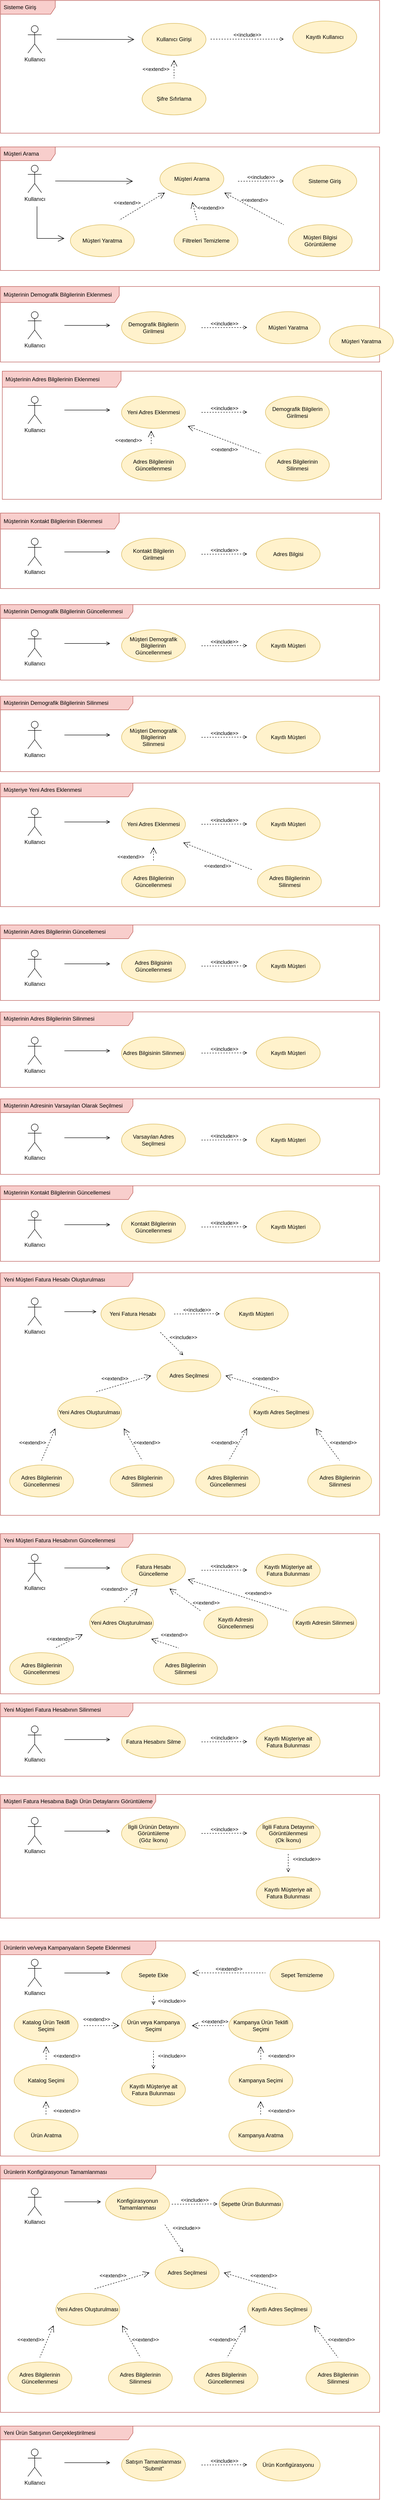 <mxfile version="20.7.4" type="github">
  <diagram id="ET5Hn8V05vsVDeW5QQIa" name="Page-1">
    <mxGraphModel dx="1912" dy="3143" grid="1" gridSize="10" guides="1" tooltips="1" connect="1" arrows="1" fold="1" page="1" pageScale="1" pageWidth="850" pageHeight="1100" math="0" shadow="0">
      <root>
        <mxCell id="0" />
        <mxCell id="1" parent="0" />
        <mxCell id="hVDXQ7sKf-R2nnat_nsk-1" value="Yeni Müşteri Fatura Hesabı Oluşturulması" style="shape=umlFrame;whiteSpace=wrap;html=1;width=290;height=30;boundedLbl=1;verticalAlign=middle;align=left;spacingLeft=5;fillColor=#f8cecc;strokeColor=#b85450;" vertex="1" parent="1">
          <mxGeometry x="10" y="610" width="830" height="530" as="geometry" />
        </mxCell>
        <mxCell id="hVDXQ7sKf-R2nnat_nsk-2" value="Yeni Müşteri Fatura Hesabının Silinmesi" style="shape=umlFrame;whiteSpace=wrap;html=1;width=290;height=30;boundedLbl=1;verticalAlign=middle;align=left;spacingLeft=5;fillColor=#f8cecc;strokeColor=#b85450;" vertex="1" parent="1">
          <mxGeometry x="10" y="1550" width="830" height="160" as="geometry" />
        </mxCell>
        <mxCell id="hVDXQ7sKf-R2nnat_nsk-3" value="Yeni Ürün Satışının Gerçekleştirilmesi" style="shape=umlFrame;whiteSpace=wrap;html=1;width=290;height=30;boundedLbl=1;verticalAlign=middle;align=left;spacingLeft=5;fillColor=#f8cecc;strokeColor=#b85450;" vertex="1" parent="1">
          <mxGeometry x="10" y="3130" width="830" height="160" as="geometry" />
        </mxCell>
        <mxCell id="hVDXQ7sKf-R2nnat_nsk-4" value="Müşteri Fatura Hesabına Bağlı Ürün Detaylarını Görüntüleme" style="shape=umlFrame;whiteSpace=wrap;html=1;width=340;height=30;boundedLbl=1;verticalAlign=middle;align=left;spacingLeft=5;fillColor=#f8cecc;strokeColor=#b85450;" vertex="1" parent="1">
          <mxGeometry x="10" y="1750" width="830" height="270" as="geometry" />
        </mxCell>
        <mxCell id="hVDXQ7sKf-R2nnat_nsk-5" value="Müşterinin Demografik Bilgilerinin Eklenmesi" style="shape=umlFrame;whiteSpace=wrap;html=1;width=260;height=35;boundedLbl=1;verticalAlign=middle;align=left;spacingLeft=5;fillColor=#f8cecc;strokeColor=#b85450;" vertex="1" parent="1">
          <mxGeometry x="10" y="-1545" width="830" height="165" as="geometry" />
        </mxCell>
        <mxCell id="hVDXQ7sKf-R2nnat_nsk-6" value="Müşterinin Adres Bilgilerinin Eklenmesi" style="shape=umlFrame;whiteSpace=wrap;html=1;width=260;height=35;boundedLbl=1;verticalAlign=middle;align=left;spacingLeft=5;fillColor=#f8cecc;strokeColor=#b85450;" vertex="1" parent="1">
          <mxGeometry x="14" y="-1360" width="830" height="280" as="geometry" />
        </mxCell>
        <mxCell id="hVDXQ7sKf-R2nnat_nsk-7" value="Sisteme Giriş" style="shape=umlFrame;whiteSpace=wrap;html=1;width=120;height=30;boundedLbl=1;verticalAlign=middle;align=left;spacingLeft=5;fillColor=#f8cecc;strokeColor=#b85450;" vertex="1" parent="1">
          <mxGeometry x="10" y="-2170" width="830" height="290" as="geometry" />
        </mxCell>
        <mxCell id="hVDXQ7sKf-R2nnat_nsk-8" value="Kullanıcı" style="shape=umlActor;verticalLabelPosition=bottom;verticalAlign=top;html=1;" vertex="1" parent="1">
          <mxGeometry x="70" y="-2115" width="30" height="60" as="geometry" />
        </mxCell>
        <mxCell id="hVDXQ7sKf-R2nnat_nsk-9" value="&amp;lt;&amp;lt;extend&amp;gt;&amp;gt;" style="edgeStyle=none;html=1;startArrow=open;endArrow=none;startSize=12;verticalAlign=bottom;dashed=1;labelBackgroundColor=none;rounded=0;" edge="1" parent="1">
          <mxGeometry x="0.5" y="-40" width="160" relative="1" as="geometry">
            <mxPoint x="390" y="-2040" as="sourcePoint" />
            <mxPoint x="390" y="-2000" as="targetPoint" />
            <mxPoint y="-1" as="offset" />
          </mxGeometry>
        </mxCell>
        <mxCell id="hVDXQ7sKf-R2nnat_nsk-10" value="Müşteri Arama" style="shape=umlFrame;whiteSpace=wrap;html=1;width=120;height=30;boundedLbl=1;verticalAlign=middle;align=left;spacingLeft=5;fillColor=#f8cecc;strokeColor=#b85450;" vertex="1" parent="1">
          <mxGeometry x="10" y="-1850" width="830" height="270" as="geometry" />
        </mxCell>
        <mxCell id="hVDXQ7sKf-R2nnat_nsk-11" value="Kullanıcı" style="shape=umlActor;verticalLabelPosition=bottom;verticalAlign=top;html=1;" vertex="1" parent="1">
          <mxGeometry x="70" y="-1810" width="30" height="60" as="geometry" />
        </mxCell>
        <mxCell id="hVDXQ7sKf-R2nnat_nsk-12" value="Müşteri Arama" style="ellipse;whiteSpace=wrap;html=1;fillColor=#fff2cc;strokeColor=#d6b656;" vertex="1" parent="1">
          <mxGeometry x="359" y="-1815" width="140" height="70" as="geometry" />
        </mxCell>
        <mxCell id="hVDXQ7sKf-R2nnat_nsk-13" value="Müşteri Yaratma" style="ellipse;whiteSpace=wrap;html=1;fillColor=#fff2cc;strokeColor=#d6b656;" vertex="1" parent="1">
          <mxGeometry x="163" y="-1680" width="140" height="70" as="geometry" />
        </mxCell>
        <mxCell id="hVDXQ7sKf-R2nnat_nsk-14" value="" style="endArrow=open;endFill=1;endSize=12;html=1;rounded=0;" edge="1" parent="1">
          <mxGeometry width="160" relative="1" as="geometry">
            <mxPoint x="130" y="-1775.5" as="sourcePoint" />
            <mxPoint x="300" y="-1775" as="targetPoint" />
          </mxGeometry>
        </mxCell>
        <mxCell id="hVDXQ7sKf-R2nnat_nsk-15" value="&amp;lt;&amp;lt;extend&amp;gt;&amp;gt;" style="edgeStyle=none;html=1;startArrow=open;endArrow=none;startSize=12;verticalAlign=bottom;dashed=1;labelBackgroundColor=none;rounded=0;" edge="1" parent="1">
          <mxGeometry x="0.489" y="-16" width="160" relative="1" as="geometry">
            <mxPoint x="370" y="-1750" as="sourcePoint" />
            <mxPoint x="270" y="-1690" as="targetPoint" />
            <mxPoint as="offset" />
          </mxGeometry>
        </mxCell>
        <mxCell id="hVDXQ7sKf-R2nnat_nsk-16" value="Sisteme Giriş" style="ellipse;whiteSpace=wrap;html=1;fillColor=#fff2cc;strokeColor=#d6b656;" vertex="1" parent="1">
          <mxGeometry x="650" y="-1810" width="140" height="70" as="geometry" />
        </mxCell>
        <mxCell id="hVDXQ7sKf-R2nnat_nsk-17" value="&amp;lt;&amp;lt;include&amp;gt;&amp;gt;" style="html=1;verticalAlign=bottom;labelBackgroundColor=none;endArrow=open;endFill=0;dashed=1;rounded=0;" edge="1" parent="1">
          <mxGeometry width="160" relative="1" as="geometry">
            <mxPoint x="530" y="-1775" as="sourcePoint" />
            <mxPoint x="630" y="-1775.5" as="targetPoint" />
          </mxGeometry>
        </mxCell>
        <mxCell id="hVDXQ7sKf-R2nnat_nsk-18" value="Müşteri Bilgisi Görüntüleme" style="ellipse;whiteSpace=wrap;html=1;fillColor=#fff2cc;strokeColor=#d6b656;" vertex="1" parent="1">
          <mxGeometry x="640" y="-1680" width="140" height="70" as="geometry" />
        </mxCell>
        <mxCell id="hVDXQ7sKf-R2nnat_nsk-19" value="&amp;lt;&amp;lt;extend&amp;gt;&amp;gt;" style="edgeStyle=none;html=1;startArrow=open;endArrow=none;startSize=12;verticalAlign=bottom;dashed=1;labelBackgroundColor=none;rounded=0;" edge="1" parent="1">
          <mxGeometry x="-0.053" y="9" width="160" relative="1" as="geometry">
            <mxPoint x="500" y="-1750" as="sourcePoint" />
            <mxPoint x="630" y="-1680" as="targetPoint" />
            <mxPoint as="offset" />
          </mxGeometry>
        </mxCell>
        <mxCell id="hVDXQ7sKf-R2nnat_nsk-20" value="Filtreleri Temizleme" style="ellipse;whiteSpace=wrap;html=1;fillColor=#fff2cc;strokeColor=#d6b656;" vertex="1" parent="1">
          <mxGeometry x="390" y="-1680" width="140" height="70" as="geometry" />
        </mxCell>
        <mxCell id="hVDXQ7sKf-R2nnat_nsk-21" value="&amp;lt;&amp;lt;extend&amp;gt;&amp;gt;" style="edgeStyle=none;html=1;startArrow=open;endArrow=none;startSize=12;verticalAlign=bottom;dashed=1;labelBackgroundColor=none;rounded=0;" edge="1" parent="1">
          <mxGeometry x="0.51" y="33" width="160" relative="1" as="geometry">
            <mxPoint x="430" y="-1730" as="sourcePoint" />
            <mxPoint x="440" y="-1690" as="targetPoint" />
            <mxPoint as="offset" />
          </mxGeometry>
        </mxCell>
        <mxCell id="hVDXQ7sKf-R2nnat_nsk-22" value="" style="endArrow=open;endFill=1;endSize=12;html=1;rounded=0;" edge="1" parent="1">
          <mxGeometry width="160" relative="1" as="geometry">
            <mxPoint x="90" y="-1720" as="sourcePoint" />
            <mxPoint x="150" y="-1650" as="targetPoint" />
            <Array as="points">
              <mxPoint x="90" y="-1650" />
            </Array>
          </mxGeometry>
        </mxCell>
        <mxCell id="hVDXQ7sKf-R2nnat_nsk-23" value="Kullanıcı" style="shape=umlActor;verticalLabelPosition=bottom;verticalAlign=top;html=1;" vertex="1" parent="1">
          <mxGeometry x="70" y="-1490" width="30" height="60" as="geometry" />
        </mxCell>
        <mxCell id="hVDXQ7sKf-R2nnat_nsk-24" value="Demografik Bilgilerin Girilmesi" style="ellipse;whiteSpace=wrap;html=1;fillColor=#fff2cc;strokeColor=#d6b656;" vertex="1" parent="1">
          <mxGeometry x="275" y="-1490" width="140" height="70" as="geometry" />
        </mxCell>
        <mxCell id="hVDXQ7sKf-R2nnat_nsk-25" value="Müşteri Yaratma" style="ellipse;whiteSpace=wrap;html=1;fillColor=#fff2cc;strokeColor=#d6b656;" vertex="1" parent="1">
          <mxGeometry x="570" y="-1490" width="140" height="70" as="geometry" />
        </mxCell>
        <mxCell id="hVDXQ7sKf-R2nnat_nsk-26" value="&amp;lt;&amp;lt;include&amp;gt;&amp;gt;" style="html=1;verticalAlign=bottom;labelBackgroundColor=none;endArrow=open;endFill=0;dashed=1;rounded=0;" edge="1" parent="1">
          <mxGeometry width="160" relative="1" as="geometry">
            <mxPoint x="450" y="-1455.0" as="sourcePoint" />
            <mxPoint x="550" y="-1455.5" as="targetPoint" />
          </mxGeometry>
        </mxCell>
        <mxCell id="hVDXQ7sKf-R2nnat_nsk-27" style="edgeStyle=orthogonalEdgeStyle;rounded=0;orthogonalLoop=1;jettySize=auto;html=1;endArrow=open;endFill=0;" edge="1" parent="1">
          <mxGeometry relative="1" as="geometry">
            <mxPoint x="150" y="-1460.0" as="sourcePoint" />
            <mxPoint x="250" y="-1460.0" as="targetPoint" />
            <Array as="points">
              <mxPoint x="190" y="-1460" />
              <mxPoint x="190" y="-1460" />
            </Array>
          </mxGeometry>
        </mxCell>
        <mxCell id="hVDXQ7sKf-R2nnat_nsk-28" value="Kullanıcı" style="shape=umlActor;verticalLabelPosition=bottom;verticalAlign=top;html=1;" vertex="1" parent="1">
          <mxGeometry x="70" y="-1305" width="30" height="60" as="geometry" />
        </mxCell>
        <mxCell id="hVDXQ7sKf-R2nnat_nsk-29" value="Yeni Adres Eklenmesi" style="ellipse;whiteSpace=wrap;html=1;fillColor=#fff2cc;strokeColor=#d6b656;" vertex="1" parent="1">
          <mxGeometry x="275" y="-1305" width="140" height="70" as="geometry" />
        </mxCell>
        <mxCell id="hVDXQ7sKf-R2nnat_nsk-30" value="&amp;lt;&amp;lt;include&amp;gt;&amp;gt;" style="html=1;verticalAlign=bottom;labelBackgroundColor=none;endArrow=open;endFill=0;dashed=1;rounded=0;" edge="1" parent="1">
          <mxGeometry width="160" relative="1" as="geometry">
            <mxPoint x="450" y="-1270" as="sourcePoint" />
            <mxPoint x="550" y="-1270.5" as="targetPoint" />
          </mxGeometry>
        </mxCell>
        <mxCell id="hVDXQ7sKf-R2nnat_nsk-31" style="edgeStyle=orthogonalEdgeStyle;rounded=0;orthogonalLoop=1;jettySize=auto;html=1;endArrow=open;endFill=0;" edge="1" parent="1">
          <mxGeometry relative="1" as="geometry">
            <mxPoint x="150" y="-1275" as="sourcePoint" />
            <mxPoint x="250" y="-1275" as="targetPoint" />
            <Array as="points">
              <mxPoint x="190" y="-1275" />
              <mxPoint x="190" y="-1275" />
            </Array>
          </mxGeometry>
        </mxCell>
        <mxCell id="hVDXQ7sKf-R2nnat_nsk-32" value="Demografik Bilgilerin Girilmesi" style="ellipse;whiteSpace=wrap;html=1;fillColor=#fff2cc;strokeColor=#d6b656;" vertex="1" parent="1">
          <mxGeometry x="590" y="-1305" width="140" height="70" as="geometry" />
        </mxCell>
        <mxCell id="hVDXQ7sKf-R2nnat_nsk-33" value="Adres Bilgilerinin Güncellenmesi" style="ellipse;whiteSpace=wrap;html=1;fillColor=#fff2cc;strokeColor=#d6b656;" vertex="1" parent="1">
          <mxGeometry x="275" y="-1190" width="140" height="70" as="geometry" />
        </mxCell>
        <mxCell id="hVDXQ7sKf-R2nnat_nsk-34" value="Adres Bilgilerinin Silinmesi" style="ellipse;whiteSpace=wrap;html=1;fillColor=#fff2cc;strokeColor=#d6b656;" vertex="1" parent="1">
          <mxGeometry x="590" y="-1190" width="140" height="70" as="geometry" />
        </mxCell>
        <mxCell id="hVDXQ7sKf-R2nnat_nsk-35" value="&amp;lt;&amp;lt;extend&amp;gt;&amp;gt;" style="edgeStyle=none;html=1;startArrow=open;endArrow=none;startSize=12;verticalAlign=bottom;dashed=1;labelBackgroundColor=none;rounded=0;" edge="1" parent="1">
          <mxGeometry x="1" y="-50" width="160" relative="1" as="geometry">
            <mxPoint x="340" y="-1230" as="sourcePoint" />
            <mxPoint x="340" y="-1200" as="targetPoint" />
            <mxPoint as="offset" />
          </mxGeometry>
        </mxCell>
        <mxCell id="hVDXQ7sKf-R2nnat_nsk-36" value="&amp;lt;&amp;lt;extend&amp;gt;&amp;gt;" style="edgeStyle=none;html=1;startArrow=open;endArrow=none;startSize=12;verticalAlign=bottom;dashed=1;labelBackgroundColor=none;rounded=0;" edge="1" parent="1">
          <mxGeometry x="0.123" y="-28" width="160" relative="1" as="geometry">
            <mxPoint x="420" y="-1240" as="sourcePoint" />
            <mxPoint x="580" y="-1180" as="targetPoint" />
            <mxPoint as="offset" />
          </mxGeometry>
        </mxCell>
        <mxCell id="hVDXQ7sKf-R2nnat_nsk-37" value="Müşterinin Kontakt Bilgilerinin Eklenmesi" style="shape=umlFrame;whiteSpace=wrap;html=1;width=260;height=35;boundedLbl=1;verticalAlign=middle;align=left;spacingLeft=5;fillColor=#f8cecc;strokeColor=#b85450;" vertex="1" parent="1">
          <mxGeometry x="10" y="-1050" width="830" height="165" as="geometry" />
        </mxCell>
        <mxCell id="hVDXQ7sKf-R2nnat_nsk-38" value="Kullanıcı" style="shape=umlActor;verticalLabelPosition=bottom;verticalAlign=top;html=1;" vertex="1" parent="1">
          <mxGeometry x="70" y="-995" width="30" height="60" as="geometry" />
        </mxCell>
        <mxCell id="hVDXQ7sKf-R2nnat_nsk-39" value="Kontakt Bilgilerin Girilmesi" style="ellipse;whiteSpace=wrap;html=1;fillColor=#fff2cc;strokeColor=#d6b656;" vertex="1" parent="1">
          <mxGeometry x="275" y="-995" width="140" height="70" as="geometry" />
        </mxCell>
        <mxCell id="hVDXQ7sKf-R2nnat_nsk-40" value="Adres Bilgisi" style="ellipse;whiteSpace=wrap;html=1;fillColor=#fff2cc;strokeColor=#d6b656;" vertex="1" parent="1">
          <mxGeometry x="570" y="-995" width="140" height="70" as="geometry" />
        </mxCell>
        <mxCell id="hVDXQ7sKf-R2nnat_nsk-41" value="&amp;lt;&amp;lt;include&amp;gt;&amp;gt;" style="html=1;verticalAlign=bottom;labelBackgroundColor=none;endArrow=open;endFill=0;dashed=1;rounded=0;" edge="1" parent="1">
          <mxGeometry width="160" relative="1" as="geometry">
            <mxPoint x="450" y="-960" as="sourcePoint" />
            <mxPoint x="550" y="-960.5" as="targetPoint" />
          </mxGeometry>
        </mxCell>
        <mxCell id="hVDXQ7sKf-R2nnat_nsk-42" style="edgeStyle=orthogonalEdgeStyle;rounded=0;orthogonalLoop=1;jettySize=auto;html=1;endArrow=open;endFill=0;" edge="1" parent="1">
          <mxGeometry relative="1" as="geometry">
            <mxPoint x="150" y="-965" as="sourcePoint" />
            <mxPoint x="250" y="-965" as="targetPoint" />
            <Array as="points">
              <mxPoint x="190" y="-965" />
              <mxPoint x="190" y="-965" />
            </Array>
          </mxGeometry>
        </mxCell>
        <mxCell id="hVDXQ7sKf-R2nnat_nsk-43" value="Müşterinin Demografik Bilgilerinin Güncellenmesi" style="shape=umlFrame;whiteSpace=wrap;html=1;width=290;height=30;boundedLbl=1;verticalAlign=middle;align=left;spacingLeft=5;fillColor=#f8cecc;strokeColor=#b85450;" vertex="1" parent="1">
          <mxGeometry x="10" y="-850" width="830" height="165" as="geometry" />
        </mxCell>
        <mxCell id="hVDXQ7sKf-R2nnat_nsk-44" value="Kullanıcı" style="shape=umlActor;verticalLabelPosition=bottom;verticalAlign=top;html=1;" vertex="1" parent="1">
          <mxGeometry x="70" y="-795" width="30" height="60" as="geometry" />
        </mxCell>
        <mxCell id="hVDXQ7sKf-R2nnat_nsk-45" value="Müşteri Demografik Bilgilerinin &lt;br&gt;Güncellenmesi" style="ellipse;whiteSpace=wrap;html=1;fillColor=#fff2cc;strokeColor=#d6b656;" vertex="1" parent="1">
          <mxGeometry x="275" y="-795" width="140" height="70" as="geometry" />
        </mxCell>
        <mxCell id="hVDXQ7sKf-R2nnat_nsk-46" value="Kayıtlı Müşteri" style="ellipse;whiteSpace=wrap;html=1;fillColor=#fff2cc;strokeColor=#d6b656;" vertex="1" parent="1">
          <mxGeometry x="570" y="-795" width="140" height="70" as="geometry" />
        </mxCell>
        <mxCell id="hVDXQ7sKf-R2nnat_nsk-47" value="&amp;lt;&amp;lt;include&amp;gt;&amp;gt;" style="html=1;verticalAlign=bottom;labelBackgroundColor=none;endArrow=open;endFill=0;dashed=1;rounded=0;" edge="1" parent="1">
          <mxGeometry width="160" relative="1" as="geometry">
            <mxPoint x="450" y="-760" as="sourcePoint" />
            <mxPoint x="550" y="-760.5" as="targetPoint" />
          </mxGeometry>
        </mxCell>
        <mxCell id="hVDXQ7sKf-R2nnat_nsk-48" style="edgeStyle=orthogonalEdgeStyle;rounded=0;orthogonalLoop=1;jettySize=auto;html=1;endArrow=open;endFill=0;" edge="1" parent="1">
          <mxGeometry relative="1" as="geometry">
            <mxPoint x="150" y="-765" as="sourcePoint" />
            <mxPoint x="250" y="-765" as="targetPoint" />
            <Array as="points">
              <mxPoint x="190" y="-765" />
              <mxPoint x="190" y="-765" />
            </Array>
          </mxGeometry>
        </mxCell>
        <mxCell id="hVDXQ7sKf-R2nnat_nsk-49" value="Müşterinin Demografik Bilgilerinin Silinmesi" style="shape=umlFrame;whiteSpace=wrap;html=1;width=290;height=30;boundedLbl=1;verticalAlign=middle;align=left;spacingLeft=5;fillColor=#f8cecc;strokeColor=#b85450;" vertex="1" parent="1">
          <mxGeometry x="10" y="-650" width="830" height="165" as="geometry" />
        </mxCell>
        <mxCell id="hVDXQ7sKf-R2nnat_nsk-50" value="Kullanıcı" style="shape=umlActor;verticalLabelPosition=bottom;verticalAlign=top;html=1;" vertex="1" parent="1">
          <mxGeometry x="70" y="-595" width="30" height="60" as="geometry" />
        </mxCell>
        <mxCell id="hVDXQ7sKf-R2nnat_nsk-51" value="Müşteri Demografik Bilgilerinin &lt;br&gt;Silinmesi" style="ellipse;whiteSpace=wrap;html=1;fillColor=#fff2cc;strokeColor=#d6b656;" vertex="1" parent="1">
          <mxGeometry x="275" y="-595" width="140" height="70" as="geometry" />
        </mxCell>
        <mxCell id="hVDXQ7sKf-R2nnat_nsk-52" value="Kayıtlı Müşteri" style="ellipse;whiteSpace=wrap;html=1;fillColor=#fff2cc;strokeColor=#d6b656;" vertex="1" parent="1">
          <mxGeometry x="570" y="-595" width="140" height="70" as="geometry" />
        </mxCell>
        <mxCell id="hVDXQ7sKf-R2nnat_nsk-53" value="&amp;lt;&amp;lt;include&amp;gt;&amp;gt;" style="html=1;verticalAlign=bottom;labelBackgroundColor=none;endArrow=open;endFill=0;dashed=1;rounded=0;" edge="1" parent="1">
          <mxGeometry width="160" relative="1" as="geometry">
            <mxPoint x="450" y="-560" as="sourcePoint" />
            <mxPoint x="550" y="-560.5" as="targetPoint" />
          </mxGeometry>
        </mxCell>
        <mxCell id="hVDXQ7sKf-R2nnat_nsk-54" style="edgeStyle=orthogonalEdgeStyle;rounded=0;orthogonalLoop=1;jettySize=auto;html=1;endArrow=open;endFill=0;" edge="1" parent="1">
          <mxGeometry relative="1" as="geometry">
            <mxPoint x="150" y="-565" as="sourcePoint" />
            <mxPoint x="250" y="-565" as="targetPoint" />
            <Array as="points">
              <mxPoint x="190" y="-565" />
              <mxPoint x="190" y="-565" />
            </Array>
          </mxGeometry>
        </mxCell>
        <mxCell id="hVDXQ7sKf-R2nnat_nsk-55" value="Müşteriye Yeni Adres Eklenmesi" style="shape=umlFrame;whiteSpace=wrap;html=1;width=290;height=30;boundedLbl=1;verticalAlign=middle;align=left;spacingLeft=5;fillColor=#f8cecc;strokeColor=#b85450;" vertex="1" parent="1">
          <mxGeometry x="10" y="-460" width="830" height="270" as="geometry" />
        </mxCell>
        <mxCell id="hVDXQ7sKf-R2nnat_nsk-56" value="Kullanıcı" style="shape=umlActor;verticalLabelPosition=bottom;verticalAlign=top;html=1;" vertex="1" parent="1">
          <mxGeometry x="70" y="-405" width="30" height="60" as="geometry" />
        </mxCell>
        <mxCell id="hVDXQ7sKf-R2nnat_nsk-57" value="Yeni Adres Eklenmesi" style="ellipse;whiteSpace=wrap;html=1;fillColor=#fff2cc;strokeColor=#d6b656;" vertex="1" parent="1">
          <mxGeometry x="275" y="-405" width="140" height="70" as="geometry" />
        </mxCell>
        <mxCell id="hVDXQ7sKf-R2nnat_nsk-58" value="Kayıtlı Müşteri" style="ellipse;whiteSpace=wrap;html=1;fillColor=#fff2cc;strokeColor=#d6b656;" vertex="1" parent="1">
          <mxGeometry x="570" y="-405" width="140" height="70" as="geometry" />
        </mxCell>
        <mxCell id="hVDXQ7sKf-R2nnat_nsk-59" value="&amp;lt;&amp;lt;include&amp;gt;&amp;gt;" style="html=1;verticalAlign=bottom;labelBackgroundColor=none;endArrow=open;endFill=0;dashed=1;rounded=0;" edge="1" parent="1">
          <mxGeometry width="160" relative="1" as="geometry">
            <mxPoint x="450" y="-370" as="sourcePoint" />
            <mxPoint x="550" y="-370.5" as="targetPoint" />
          </mxGeometry>
        </mxCell>
        <mxCell id="hVDXQ7sKf-R2nnat_nsk-60" style="edgeStyle=orthogonalEdgeStyle;rounded=0;orthogonalLoop=1;jettySize=auto;html=1;endArrow=open;endFill=0;" edge="1" parent="1">
          <mxGeometry relative="1" as="geometry">
            <mxPoint x="150" y="-375" as="sourcePoint" />
            <mxPoint x="250" y="-375" as="targetPoint" />
            <Array as="points">
              <mxPoint x="190" y="-375" />
              <mxPoint x="190" y="-375" />
            </Array>
          </mxGeometry>
        </mxCell>
        <mxCell id="hVDXQ7sKf-R2nnat_nsk-61" value="Müşterinin Adres Bilgilerinin Güncellemesi" style="shape=umlFrame;whiteSpace=wrap;html=1;width=290;height=30;boundedLbl=1;verticalAlign=middle;align=left;spacingLeft=5;fillColor=#f8cecc;strokeColor=#b85450;" vertex="1" parent="1">
          <mxGeometry x="10" y="-150" width="830" height="165" as="geometry" />
        </mxCell>
        <mxCell id="hVDXQ7sKf-R2nnat_nsk-62" value="Kullanıcı" style="shape=umlActor;verticalLabelPosition=bottom;verticalAlign=top;html=1;" vertex="1" parent="1">
          <mxGeometry x="70" y="-95" width="30" height="60" as="geometry" />
        </mxCell>
        <mxCell id="hVDXQ7sKf-R2nnat_nsk-63" value="Adres Bilgisinin Güncellenmesi" style="ellipse;whiteSpace=wrap;html=1;fillColor=#fff2cc;strokeColor=#d6b656;" vertex="1" parent="1">
          <mxGeometry x="275" y="-95" width="140" height="70" as="geometry" />
        </mxCell>
        <mxCell id="hVDXQ7sKf-R2nnat_nsk-64" value="Kayıtlı Müşteri" style="ellipse;whiteSpace=wrap;html=1;fillColor=#fff2cc;strokeColor=#d6b656;" vertex="1" parent="1">
          <mxGeometry x="570" y="-95" width="140" height="70" as="geometry" />
        </mxCell>
        <mxCell id="hVDXQ7sKf-R2nnat_nsk-65" value="&amp;lt;&amp;lt;include&amp;gt;&amp;gt;" style="html=1;verticalAlign=bottom;labelBackgroundColor=none;endArrow=open;endFill=0;dashed=1;rounded=0;" edge="1" parent="1">
          <mxGeometry width="160" relative="1" as="geometry">
            <mxPoint x="450" y="-60" as="sourcePoint" />
            <mxPoint x="550" y="-60.5" as="targetPoint" />
          </mxGeometry>
        </mxCell>
        <mxCell id="hVDXQ7sKf-R2nnat_nsk-66" style="edgeStyle=orthogonalEdgeStyle;rounded=0;orthogonalLoop=1;jettySize=auto;html=1;endArrow=open;endFill=0;" edge="1" parent="1">
          <mxGeometry relative="1" as="geometry">
            <mxPoint x="150" y="-65" as="sourcePoint" />
            <mxPoint x="250" y="-65" as="targetPoint" />
            <Array as="points">
              <mxPoint x="190" y="-65" />
              <mxPoint x="190" y="-65" />
            </Array>
          </mxGeometry>
        </mxCell>
        <mxCell id="hVDXQ7sKf-R2nnat_nsk-67" value="Müşterinin Adres Bilgilerinin Silinmesi" style="shape=umlFrame;whiteSpace=wrap;html=1;width=290;height=30;boundedLbl=1;verticalAlign=middle;align=left;spacingLeft=5;fillColor=#f8cecc;strokeColor=#b85450;" vertex="1" parent="1">
          <mxGeometry x="10" y="40" width="830" height="165" as="geometry" />
        </mxCell>
        <mxCell id="hVDXQ7sKf-R2nnat_nsk-68" value="Kullanıcı" style="shape=umlActor;verticalLabelPosition=bottom;verticalAlign=top;html=1;" vertex="1" parent="1">
          <mxGeometry x="70" y="95" width="30" height="60" as="geometry" />
        </mxCell>
        <mxCell id="hVDXQ7sKf-R2nnat_nsk-69" value="Adres Bilgisinin Silinmesi" style="ellipse;whiteSpace=wrap;html=1;fillColor=#fff2cc;strokeColor=#d6b656;" vertex="1" parent="1">
          <mxGeometry x="275" y="95" width="140" height="70" as="geometry" />
        </mxCell>
        <mxCell id="hVDXQ7sKf-R2nnat_nsk-70" value="Kayıtlı Müşteri" style="ellipse;whiteSpace=wrap;html=1;fillColor=#fff2cc;strokeColor=#d6b656;" vertex="1" parent="1">
          <mxGeometry x="570" y="95" width="140" height="70" as="geometry" />
        </mxCell>
        <mxCell id="hVDXQ7sKf-R2nnat_nsk-71" value="&amp;lt;&amp;lt;include&amp;gt;&amp;gt;" style="html=1;verticalAlign=bottom;labelBackgroundColor=none;endArrow=open;endFill=0;dashed=1;rounded=0;" edge="1" parent="1">
          <mxGeometry width="160" relative="1" as="geometry">
            <mxPoint x="450" y="130" as="sourcePoint" />
            <mxPoint x="550" y="129.5" as="targetPoint" />
          </mxGeometry>
        </mxCell>
        <mxCell id="hVDXQ7sKf-R2nnat_nsk-72" style="edgeStyle=orthogonalEdgeStyle;rounded=0;orthogonalLoop=1;jettySize=auto;html=1;endArrow=open;endFill=0;" edge="1" parent="1">
          <mxGeometry relative="1" as="geometry">
            <mxPoint x="150" y="125" as="sourcePoint" />
            <mxPoint x="250" y="125" as="targetPoint" />
            <Array as="points">
              <mxPoint x="190" y="125" />
              <mxPoint x="190" y="125" />
            </Array>
          </mxGeometry>
        </mxCell>
        <mxCell id="hVDXQ7sKf-R2nnat_nsk-73" value="Müşterinin Adresinin Varsayılan Olarak Seçilmesi" style="shape=umlFrame;whiteSpace=wrap;html=1;width=290;height=30;boundedLbl=1;verticalAlign=middle;align=left;spacingLeft=5;fillColor=#f8cecc;strokeColor=#b85450;" vertex="1" parent="1">
          <mxGeometry x="10" y="230" width="830" height="165" as="geometry" />
        </mxCell>
        <mxCell id="hVDXQ7sKf-R2nnat_nsk-74" value="Kullanıcı" style="shape=umlActor;verticalLabelPosition=bottom;verticalAlign=top;html=1;" vertex="1" parent="1">
          <mxGeometry x="70" y="285" width="30" height="60" as="geometry" />
        </mxCell>
        <mxCell id="hVDXQ7sKf-R2nnat_nsk-75" value="Varsayılan Adres Seçilmesi" style="ellipse;whiteSpace=wrap;html=1;fillColor=#fff2cc;strokeColor=#d6b656;" vertex="1" parent="1">
          <mxGeometry x="275" y="285" width="140" height="70" as="geometry" />
        </mxCell>
        <mxCell id="hVDXQ7sKf-R2nnat_nsk-76" value="Kayıtlı Müşteri" style="ellipse;whiteSpace=wrap;html=1;fillColor=#fff2cc;strokeColor=#d6b656;" vertex="1" parent="1">
          <mxGeometry x="570" y="285" width="140" height="70" as="geometry" />
        </mxCell>
        <mxCell id="hVDXQ7sKf-R2nnat_nsk-77" value="&amp;lt;&amp;lt;include&amp;gt;&amp;gt;" style="html=1;verticalAlign=bottom;labelBackgroundColor=none;endArrow=open;endFill=0;dashed=1;rounded=0;" edge="1" parent="1">
          <mxGeometry width="160" relative="1" as="geometry">
            <mxPoint x="450" y="320.0" as="sourcePoint" />
            <mxPoint x="550" y="319.5" as="targetPoint" />
          </mxGeometry>
        </mxCell>
        <mxCell id="hVDXQ7sKf-R2nnat_nsk-78" style="edgeStyle=orthogonalEdgeStyle;rounded=0;orthogonalLoop=1;jettySize=auto;html=1;endArrow=open;endFill=0;" edge="1" parent="1">
          <mxGeometry relative="1" as="geometry">
            <mxPoint x="150" y="315.0" as="sourcePoint" />
            <mxPoint x="250" y="315.0" as="targetPoint" />
            <Array as="points">
              <mxPoint x="190" y="315" />
              <mxPoint x="190" y="315" />
            </Array>
          </mxGeometry>
        </mxCell>
        <mxCell id="hVDXQ7sKf-R2nnat_nsk-79" value="Müşterinin Kontakt Bilgilerinin Güncellemesi" style="shape=umlFrame;whiteSpace=wrap;html=1;width=290;height=30;boundedLbl=1;verticalAlign=middle;align=left;spacingLeft=5;fillColor=#f8cecc;strokeColor=#b85450;" vertex="1" parent="1">
          <mxGeometry x="10" y="420" width="830" height="165" as="geometry" />
        </mxCell>
        <mxCell id="hVDXQ7sKf-R2nnat_nsk-80" value="Kullanıcı" style="shape=umlActor;verticalLabelPosition=bottom;verticalAlign=top;html=1;" vertex="1" parent="1">
          <mxGeometry x="70" y="475" width="30" height="60" as="geometry" />
        </mxCell>
        <mxCell id="hVDXQ7sKf-R2nnat_nsk-81" value="Kontakt Bilgilerinin Güncellenmesi" style="ellipse;whiteSpace=wrap;html=1;fillColor=#fff2cc;strokeColor=#d6b656;" vertex="1" parent="1">
          <mxGeometry x="275" y="475" width="140" height="70" as="geometry" />
        </mxCell>
        <mxCell id="hVDXQ7sKf-R2nnat_nsk-82" value="Kayıtlı Müşteri" style="ellipse;whiteSpace=wrap;html=1;fillColor=#fff2cc;strokeColor=#d6b656;" vertex="1" parent="1">
          <mxGeometry x="570" y="475" width="140" height="70" as="geometry" />
        </mxCell>
        <mxCell id="hVDXQ7sKf-R2nnat_nsk-83" value="&amp;lt;&amp;lt;include&amp;gt;&amp;gt;" style="html=1;verticalAlign=bottom;labelBackgroundColor=none;endArrow=open;endFill=0;dashed=1;rounded=0;" edge="1" parent="1">
          <mxGeometry width="160" relative="1" as="geometry">
            <mxPoint x="450" y="510.0" as="sourcePoint" />
            <mxPoint x="550" y="509.5" as="targetPoint" />
          </mxGeometry>
        </mxCell>
        <mxCell id="hVDXQ7sKf-R2nnat_nsk-84" style="edgeStyle=orthogonalEdgeStyle;rounded=0;orthogonalLoop=1;jettySize=auto;html=1;endArrow=open;endFill=0;" edge="1" parent="1">
          <mxGeometry relative="1" as="geometry">
            <mxPoint x="150" y="505.0" as="sourcePoint" />
            <mxPoint x="250" y="505.0" as="targetPoint" />
            <Array as="points">
              <mxPoint x="190" y="505" />
              <mxPoint x="190" y="505" />
            </Array>
          </mxGeometry>
        </mxCell>
        <mxCell id="hVDXQ7sKf-R2nnat_nsk-85" value="Kullanıcı" style="shape=umlActor;verticalLabelPosition=bottom;verticalAlign=top;html=1;" vertex="1" parent="1">
          <mxGeometry x="70" y="665" width="30" height="60" as="geometry" />
        </mxCell>
        <mxCell id="hVDXQ7sKf-R2nnat_nsk-86" value="Yeni Fatura Hesabı" style="ellipse;whiteSpace=wrap;html=1;fillColor=#fff2cc;strokeColor=#d6b656;" vertex="1" parent="1">
          <mxGeometry x="230" y="665" width="140" height="70" as="geometry" />
        </mxCell>
        <mxCell id="hVDXQ7sKf-R2nnat_nsk-87" value="Kayıtlı Müşteri" style="ellipse;whiteSpace=wrap;html=1;fillColor=#fff2cc;strokeColor=#d6b656;" vertex="1" parent="1">
          <mxGeometry x="500" y="665" width="140" height="70" as="geometry" />
        </mxCell>
        <mxCell id="hVDXQ7sKf-R2nnat_nsk-88" value="&amp;lt;&amp;lt;include&amp;gt;&amp;gt;" style="html=1;verticalAlign=bottom;labelBackgroundColor=none;endArrow=open;endFill=0;dashed=1;rounded=0;" edge="1" parent="1">
          <mxGeometry width="160" relative="1" as="geometry">
            <mxPoint x="390" y="700.08" as="sourcePoint" />
            <mxPoint x="490" y="699.58" as="targetPoint" />
          </mxGeometry>
        </mxCell>
        <mxCell id="hVDXQ7sKf-R2nnat_nsk-89" style="edgeStyle=orthogonalEdgeStyle;rounded=0;orthogonalLoop=1;jettySize=auto;html=1;endArrow=open;endFill=0;" edge="1" parent="1">
          <mxGeometry relative="1" as="geometry">
            <mxPoint x="150" y="695" as="sourcePoint" />
            <mxPoint x="220" y="695" as="targetPoint" />
            <Array as="points">
              <mxPoint x="190" y="695" />
              <mxPoint x="190" y="695" />
            </Array>
          </mxGeometry>
        </mxCell>
        <mxCell id="hVDXQ7sKf-R2nnat_nsk-90" value="Yeni Adres Oluşturulması" style="ellipse;whiteSpace=wrap;html=1;fillColor=#fff2cc;strokeColor=#d6b656;" vertex="1" parent="1">
          <mxGeometry x="135" y="880" width="140" height="70" as="geometry" />
        </mxCell>
        <mxCell id="hVDXQ7sKf-R2nnat_nsk-91" value="Kayıtlı Adres Seçilmesi" style="ellipse;whiteSpace=wrap;html=1;fillColor=#fff2cc;strokeColor=#d6b656;" vertex="1" parent="1">
          <mxGeometry x="555" y="880" width="140" height="70" as="geometry" />
        </mxCell>
        <mxCell id="hVDXQ7sKf-R2nnat_nsk-92" value="Adres Bilgilerinin Güncellenmesi" style="ellipse;whiteSpace=wrap;html=1;fillColor=#fff2cc;strokeColor=#d6b656;" vertex="1" parent="1">
          <mxGeometry x="30" y="1030" width="140" height="70" as="geometry" />
        </mxCell>
        <mxCell id="hVDXQ7sKf-R2nnat_nsk-93" value="Adres Bilgilerinin Silinmesi" style="ellipse;whiteSpace=wrap;html=1;fillColor=#fff2cc;strokeColor=#d6b656;" vertex="1" parent="1">
          <mxGeometry x="250" y="1030" width="140" height="70" as="geometry" />
        </mxCell>
        <mxCell id="hVDXQ7sKf-R2nnat_nsk-94" value="&amp;lt;&amp;lt;extend&amp;gt;&amp;gt;" style="edgeStyle=none;html=1;startArrow=open;endArrow=none;startSize=12;verticalAlign=bottom;dashed=1;labelBackgroundColor=none;rounded=0;" edge="1" parent="1">
          <mxGeometry x="0.438" y="11" width="160" relative="1" as="geometry">
            <mxPoint x="502.5" y="834.76" as="sourcePoint" />
            <mxPoint x="620" y="870" as="targetPoint" />
            <mxPoint as="offset" />
          </mxGeometry>
        </mxCell>
        <mxCell id="hVDXQ7sKf-R2nnat_nsk-95" value="&amp;lt;&amp;lt;extend&amp;gt;&amp;gt;" style="edgeStyle=none;html=1;startArrow=open;endArrow=none;startSize=12;verticalAlign=bottom;dashed=1;labelBackgroundColor=none;rounded=0;" edge="1" parent="1">
          <mxGeometry x="0.477" y="24" width="160" relative="1" as="geometry">
            <mxPoint x="280" y="950" as="sourcePoint" />
            <mxPoint x="320" y="1020" as="targetPoint" />
            <mxPoint as="offset" />
          </mxGeometry>
        </mxCell>
        <mxCell id="hVDXQ7sKf-R2nnat_nsk-96" value="&amp;lt;&amp;lt;extend&amp;gt;&amp;gt;" style="edgeStyle=none;html=1;startArrow=open;endArrow=none;startSize=12;verticalAlign=bottom;dashed=1;labelBackgroundColor=none;rounded=0;" edge="1" parent="1">
          <mxGeometry x="0.483" y="-30" width="160" relative="1" as="geometry">
            <mxPoint x="130" y="950" as="sourcePoint" />
            <mxPoint x="100" y="1020" as="targetPoint" />
            <mxPoint as="offset" />
          </mxGeometry>
        </mxCell>
        <mxCell id="hVDXQ7sKf-R2nnat_nsk-97" value="&amp;lt;&amp;lt;extend&amp;gt;&amp;gt;" style="edgeStyle=none;html=1;startArrow=open;endArrow=none;startSize=12;verticalAlign=bottom;dashed=1;labelBackgroundColor=none;rounded=0;" edge="1" parent="1">
          <mxGeometry x="0.296" y="-8" width="160" relative="1" as="geometry">
            <mxPoint x="340" y="834.76" as="sourcePoint" />
            <mxPoint x="220" y="870" as="targetPoint" />
            <mxPoint as="offset" />
          </mxGeometry>
        </mxCell>
        <mxCell id="hVDXQ7sKf-R2nnat_nsk-98" value="Yeni Müşteri Fatura Hesabının Güncellenmesi" style="shape=umlFrame;whiteSpace=wrap;html=1;width=290;height=30;boundedLbl=1;verticalAlign=middle;align=left;spacingLeft=5;fillColor=#f8cecc;strokeColor=#b85450;" vertex="1" parent="1">
          <mxGeometry x="10" y="1180" width="830" height="350" as="geometry" />
        </mxCell>
        <mxCell id="hVDXQ7sKf-R2nnat_nsk-99" value="Kullanıcı" style="shape=umlActor;verticalLabelPosition=bottom;verticalAlign=top;html=1;" vertex="1" parent="1">
          <mxGeometry x="70" y="1225" width="30" height="60" as="geometry" />
        </mxCell>
        <mxCell id="hVDXQ7sKf-R2nnat_nsk-100" value="Fatura Hesabı Güncelleme" style="ellipse;whiteSpace=wrap;html=1;fillColor=#fff2cc;strokeColor=#d6b656;" vertex="1" parent="1">
          <mxGeometry x="275" y="1225" width="140" height="70" as="geometry" />
        </mxCell>
        <mxCell id="hVDXQ7sKf-R2nnat_nsk-101" value="Kayıtlı Müşteriye ait Fatura Bulunması" style="ellipse;whiteSpace=wrap;html=1;fillColor=#fff2cc;strokeColor=#d6b656;" vertex="1" parent="1">
          <mxGeometry x="570" y="1225" width="140" height="70" as="geometry" />
        </mxCell>
        <mxCell id="hVDXQ7sKf-R2nnat_nsk-102" value="&amp;lt;&amp;lt;include&amp;gt;&amp;gt;" style="html=1;verticalAlign=bottom;labelBackgroundColor=none;endArrow=open;endFill=0;dashed=1;rounded=0;" edge="1" parent="1">
          <mxGeometry width="160" relative="1" as="geometry">
            <mxPoint x="450" y="1260" as="sourcePoint" />
            <mxPoint x="550" y="1259.5" as="targetPoint" />
          </mxGeometry>
        </mxCell>
        <mxCell id="hVDXQ7sKf-R2nnat_nsk-103" style="edgeStyle=orthogonalEdgeStyle;rounded=0;orthogonalLoop=1;jettySize=auto;html=1;endArrow=open;endFill=0;" edge="1" parent="1">
          <mxGeometry relative="1" as="geometry">
            <mxPoint x="150" y="1255" as="sourcePoint" />
            <mxPoint x="250" y="1255" as="targetPoint" />
            <Array as="points">
              <mxPoint x="190" y="1255" />
              <mxPoint x="190" y="1255" />
            </Array>
          </mxGeometry>
        </mxCell>
        <mxCell id="hVDXQ7sKf-R2nnat_nsk-104" value="Yeni Adres Oluşturulması" style="ellipse;whiteSpace=wrap;html=1;fillColor=#fff2cc;strokeColor=#d6b656;" vertex="1" parent="1">
          <mxGeometry x="205" y="1340" width="140" height="70" as="geometry" />
        </mxCell>
        <mxCell id="hVDXQ7sKf-R2nnat_nsk-105" value="Kayıtlı Adresin Silinmesi" style="ellipse;whiteSpace=wrap;html=1;fillColor=#fff2cc;strokeColor=#d6b656;" vertex="1" parent="1">
          <mxGeometry x="650" y="1340" width="140" height="70" as="geometry" />
        </mxCell>
        <mxCell id="hVDXQ7sKf-R2nnat_nsk-106" value="Adres Bilgilerinin Güncellenmesi" style="ellipse;whiteSpace=wrap;html=1;fillColor=#fff2cc;strokeColor=#d6b656;" vertex="1" parent="1">
          <mxGeometry x="30" y="1440" width="140" height="70" as="geometry" />
        </mxCell>
        <mxCell id="hVDXQ7sKf-R2nnat_nsk-107" value="Adres Bilgilerinin Silinmesi" style="ellipse;whiteSpace=wrap;html=1;fillColor=#fff2cc;strokeColor=#d6b656;" vertex="1" parent="1">
          <mxGeometry x="345" y="1440" width="140" height="70" as="geometry" />
        </mxCell>
        <mxCell id="hVDXQ7sKf-R2nnat_nsk-108" value="&amp;lt;&amp;lt;extend&amp;gt;&amp;gt;" style="edgeStyle=none;html=1;startArrow=open;endArrow=none;startSize=12;verticalAlign=bottom;dashed=1;labelBackgroundColor=none;rounded=0;" edge="1" parent="1">
          <mxGeometry x="0.372" y="9" width="160" relative="1" as="geometry">
            <mxPoint x="420" y="1280" as="sourcePoint" />
            <mxPoint x="640" y="1350" as="targetPoint" />
            <mxPoint as="offset" />
          </mxGeometry>
        </mxCell>
        <mxCell id="hVDXQ7sKf-R2nnat_nsk-109" value="&amp;lt;&amp;lt;extend&amp;gt;&amp;gt;" style="edgeStyle=none;html=1;startArrow=open;endArrow=none;startSize=12;verticalAlign=bottom;dashed=1;labelBackgroundColor=none;rounded=0;" edge="1" parent="1">
          <mxGeometry x="0.5" y="16" width="160" relative="1" as="geometry">
            <mxPoint x="340" y="1410" as="sourcePoint" />
            <mxPoint x="400" y="1430" as="targetPoint" />
            <mxPoint as="offset" />
          </mxGeometry>
        </mxCell>
        <mxCell id="hVDXQ7sKf-R2nnat_nsk-110" value="&amp;lt;&amp;lt;extend&amp;gt;&amp;gt;" style="edgeStyle=none;html=1;startArrow=open;endArrow=none;startSize=12;verticalAlign=bottom;dashed=1;labelBackgroundColor=none;rounded=0;" edge="1" parent="1">
          <mxGeometry x="0.6" y="-4" width="160" relative="1" as="geometry">
            <mxPoint x="190" y="1400" as="sourcePoint" />
            <mxPoint x="130" y="1430" as="targetPoint" />
            <mxPoint y="-1" as="offset" />
          </mxGeometry>
        </mxCell>
        <mxCell id="hVDXQ7sKf-R2nnat_nsk-111" value="&amp;lt;&amp;lt;extend&amp;gt;&amp;gt;" style="edgeStyle=none;html=1;startArrow=open;endArrow=none;startSize=12;verticalAlign=bottom;dashed=1;labelBackgroundColor=none;rounded=0;" edge="1" parent="1">
          <mxGeometry x="1" y="-28" width="160" relative="1" as="geometry">
            <mxPoint x="310" y="1300" as="sourcePoint" />
            <mxPoint x="280" y="1330" as="targetPoint" />
            <mxPoint x="-1" as="offset" />
          </mxGeometry>
        </mxCell>
        <mxCell id="hVDXQ7sKf-R2nnat_nsk-112" value="Kayıtlı Adresin Güncellenmesi" style="ellipse;whiteSpace=wrap;html=1;fillColor=#fff2cc;strokeColor=#d6b656;" vertex="1" parent="1">
          <mxGeometry x="455" y="1340" width="140" height="70" as="geometry" />
        </mxCell>
        <mxCell id="hVDXQ7sKf-R2nnat_nsk-113" value="&amp;lt;&amp;lt;extend&amp;gt;&amp;gt;" style="edgeStyle=none;html=1;startArrow=open;endArrow=none;startSize=12;verticalAlign=bottom;dashed=1;labelBackgroundColor=none;rounded=0;" edge="1" parent="1">
          <mxGeometry x="1" y="14" width="160" relative="1" as="geometry">
            <mxPoint x="380" y="1300" as="sourcePoint" />
            <mxPoint x="450" y="1350" as="targetPoint" />
            <mxPoint x="2" y="1" as="offset" />
          </mxGeometry>
        </mxCell>
        <mxCell id="hVDXQ7sKf-R2nnat_nsk-114" value="Kullanıcı" style="shape=umlActor;verticalLabelPosition=bottom;verticalAlign=top;html=1;" vertex="1" parent="1">
          <mxGeometry x="70" y="1600" width="30" height="60" as="geometry" />
        </mxCell>
        <mxCell id="hVDXQ7sKf-R2nnat_nsk-115" value="Fatura Hesabını Silme" style="ellipse;whiteSpace=wrap;html=1;fillColor=#fff2cc;strokeColor=#d6b656;" vertex="1" parent="1">
          <mxGeometry x="275" y="1600" width="140" height="70" as="geometry" />
        </mxCell>
        <mxCell id="hVDXQ7sKf-R2nnat_nsk-116" value="Kayıtlı Müşteriye ait Fatura Bulunması" style="ellipse;whiteSpace=wrap;html=1;fillColor=#fff2cc;strokeColor=#d6b656;" vertex="1" parent="1">
          <mxGeometry x="570" y="1600" width="140" height="70" as="geometry" />
        </mxCell>
        <mxCell id="hVDXQ7sKf-R2nnat_nsk-117" value="&amp;lt;&amp;lt;include&amp;gt;&amp;gt;" style="html=1;verticalAlign=bottom;labelBackgroundColor=none;endArrow=open;endFill=0;dashed=1;rounded=0;" edge="1" parent="1">
          <mxGeometry width="160" relative="1" as="geometry">
            <mxPoint x="450" y="1635" as="sourcePoint" />
            <mxPoint x="550" y="1634.5" as="targetPoint" />
          </mxGeometry>
        </mxCell>
        <mxCell id="hVDXQ7sKf-R2nnat_nsk-118" style="edgeStyle=orthogonalEdgeStyle;rounded=0;orthogonalLoop=1;jettySize=auto;html=1;endArrow=open;endFill=0;" edge="1" parent="1">
          <mxGeometry relative="1" as="geometry">
            <mxPoint x="150" y="1630" as="sourcePoint" />
            <mxPoint x="250" y="1630" as="targetPoint" />
            <Array as="points">
              <mxPoint x="190" y="1630" />
              <mxPoint x="190" y="1630" />
            </Array>
          </mxGeometry>
        </mxCell>
        <mxCell id="hVDXQ7sKf-R2nnat_nsk-119" value="Kullanıcı" style="shape=umlActor;verticalLabelPosition=bottom;verticalAlign=top;html=1;" vertex="1" parent="1">
          <mxGeometry x="70" y="1800" width="30" height="60" as="geometry" />
        </mxCell>
        <mxCell id="hVDXQ7sKf-R2nnat_nsk-120" value="İlgili Ürünün Detayını Görüntüleme&lt;br&gt;(Göz İkonu)" style="ellipse;whiteSpace=wrap;html=1;fillColor=#fff2cc;strokeColor=#d6b656;" vertex="1" parent="1">
          <mxGeometry x="275" y="1800" width="140" height="70" as="geometry" />
        </mxCell>
        <mxCell id="hVDXQ7sKf-R2nnat_nsk-121" value="Kayıtlı Müşteriye ait Fatura Bulunması" style="ellipse;whiteSpace=wrap;html=1;fillColor=#fff2cc;strokeColor=#d6b656;" vertex="1" parent="1">
          <mxGeometry x="570" y="1930" width="140" height="70" as="geometry" />
        </mxCell>
        <mxCell id="hVDXQ7sKf-R2nnat_nsk-122" value="&amp;lt;&amp;lt;include&amp;gt;&amp;gt;" style="html=1;verticalAlign=bottom;labelBackgroundColor=none;endArrow=open;endFill=0;dashed=1;rounded=0;" edge="1" parent="1">
          <mxGeometry y="40" width="160" relative="1" as="geometry">
            <mxPoint x="640" y="1880" as="sourcePoint" />
            <mxPoint x="640" y="1920" as="targetPoint" />
            <mxPoint as="offset" />
          </mxGeometry>
        </mxCell>
        <mxCell id="hVDXQ7sKf-R2nnat_nsk-123" style="edgeStyle=orthogonalEdgeStyle;rounded=0;orthogonalLoop=1;jettySize=auto;html=1;endArrow=open;endFill=0;" edge="1" parent="1">
          <mxGeometry relative="1" as="geometry">
            <mxPoint x="150" y="1830" as="sourcePoint" />
            <mxPoint x="250" y="1830" as="targetPoint" />
            <Array as="points">
              <mxPoint x="190" y="1830" />
              <mxPoint x="190" y="1830" />
            </Array>
          </mxGeometry>
        </mxCell>
        <mxCell id="hVDXQ7sKf-R2nnat_nsk-124" value="İlgili Fatura Detayının Görüntülenmesi&lt;br&gt;(Ok İkonu)" style="ellipse;whiteSpace=wrap;html=1;fillColor=#fff2cc;strokeColor=#d6b656;" vertex="1" parent="1">
          <mxGeometry x="570" y="1800" width="140" height="70" as="geometry" />
        </mxCell>
        <mxCell id="hVDXQ7sKf-R2nnat_nsk-125" value="&amp;lt;&amp;lt;include&amp;gt;&amp;gt;" style="html=1;verticalAlign=bottom;labelBackgroundColor=none;endArrow=open;endFill=0;dashed=1;rounded=0;" edge="1" parent="1">
          <mxGeometry width="160" relative="1" as="geometry">
            <mxPoint x="450" y="1835" as="sourcePoint" />
            <mxPoint x="550" y="1834.5" as="targetPoint" />
          </mxGeometry>
        </mxCell>
        <mxCell id="hVDXQ7sKf-R2nnat_nsk-126" value="Ürünlerin ve/veya Kampanyaların Sepete Eklenmesi" style="shape=umlFrame;whiteSpace=wrap;html=1;width=340;height=30;boundedLbl=1;verticalAlign=middle;align=left;spacingLeft=5;fillColor=#f8cecc;strokeColor=#b85450;" vertex="1" parent="1">
          <mxGeometry x="10" y="2070" width="830" height="470" as="geometry" />
        </mxCell>
        <mxCell id="hVDXQ7sKf-R2nnat_nsk-127" value="Kullanıcı" style="shape=umlActor;verticalLabelPosition=bottom;verticalAlign=top;html=1;" vertex="1" parent="1">
          <mxGeometry x="70" y="2110" width="30" height="60" as="geometry" />
        </mxCell>
        <mxCell id="hVDXQ7sKf-R2nnat_nsk-128" value="Sepete Ekle" style="ellipse;whiteSpace=wrap;html=1;fillColor=#fff2cc;strokeColor=#d6b656;" vertex="1" parent="1">
          <mxGeometry x="275" y="2110" width="140" height="70" as="geometry" />
        </mxCell>
        <mxCell id="hVDXQ7sKf-R2nnat_nsk-129" style="edgeStyle=orthogonalEdgeStyle;rounded=0;orthogonalLoop=1;jettySize=auto;html=1;endArrow=open;endFill=0;" edge="1" parent="1">
          <mxGeometry relative="1" as="geometry">
            <mxPoint x="150" y="2140" as="sourcePoint" />
            <mxPoint x="250" y="2140" as="targetPoint" />
            <Array as="points">
              <mxPoint x="190" y="2140" />
              <mxPoint x="190" y="2140" />
            </Array>
          </mxGeometry>
        </mxCell>
        <mxCell id="hVDXQ7sKf-R2nnat_nsk-130" value="Ürün veya Kampanya Seçimi" style="ellipse;whiteSpace=wrap;html=1;fillColor=#fff2cc;strokeColor=#d6b656;" vertex="1" parent="1">
          <mxGeometry x="275" y="2220" width="140" height="70" as="geometry" />
        </mxCell>
        <mxCell id="hVDXQ7sKf-R2nnat_nsk-131" value="&amp;lt;&amp;lt;include&amp;gt;&amp;gt;" style="html=1;verticalAlign=bottom;labelBackgroundColor=none;endArrow=open;endFill=0;dashed=1;rounded=0;" edge="1" parent="1">
          <mxGeometry x="1" y="40" width="160" relative="1" as="geometry">
            <mxPoint x="345" y="2190" as="sourcePoint" />
            <mxPoint x="345" y="2210" as="targetPoint" />
            <mxPoint as="offset" />
          </mxGeometry>
        </mxCell>
        <mxCell id="hVDXQ7sKf-R2nnat_nsk-132" value="Kayıtlı Müşteriye ait Fatura Bulunması" style="ellipse;whiteSpace=wrap;html=1;fillColor=#fff2cc;strokeColor=#d6b656;" vertex="1" parent="1">
          <mxGeometry x="275" y="2360" width="140" height="70" as="geometry" />
        </mxCell>
        <mxCell id="hVDXQ7sKf-R2nnat_nsk-133" value="&amp;lt;&amp;lt;include&amp;gt;&amp;gt;" style="html=1;verticalAlign=bottom;labelBackgroundColor=none;endArrow=open;endFill=0;dashed=1;rounded=0;" edge="1" parent="1">
          <mxGeometry y="40" width="160" relative="1" as="geometry">
            <mxPoint x="345" y="2310" as="sourcePoint" />
            <mxPoint x="345" y="2350" as="targetPoint" />
            <mxPoint as="offset" />
          </mxGeometry>
        </mxCell>
        <mxCell id="hVDXQ7sKf-R2nnat_nsk-134" value="Katalog Ürün Teklifi Seçimi" style="ellipse;whiteSpace=wrap;html=1;fillColor=#fff2cc;strokeColor=#d6b656;" vertex="1" parent="1">
          <mxGeometry x="40" y="2220" width="140" height="70" as="geometry" />
        </mxCell>
        <mxCell id="hVDXQ7sKf-R2nnat_nsk-135" value="Kampanya Ürün Teklifi Seçimi" style="ellipse;whiteSpace=wrap;html=1;fillColor=#fff2cc;strokeColor=#d6b656;" vertex="1" parent="1">
          <mxGeometry x="510" y="2220" width="140" height="70" as="geometry" />
        </mxCell>
        <mxCell id="hVDXQ7sKf-R2nnat_nsk-136" value="Katalog Seçimi" style="ellipse;whiteSpace=wrap;html=1;fillColor=#fff2cc;strokeColor=#d6b656;" vertex="1" parent="1">
          <mxGeometry x="40" y="2340" width="140" height="70" as="geometry" />
        </mxCell>
        <mxCell id="hVDXQ7sKf-R2nnat_nsk-137" value="Ürün Aratma" style="ellipse;whiteSpace=wrap;html=1;fillColor=#fff2cc;strokeColor=#d6b656;" vertex="1" parent="1">
          <mxGeometry x="40" y="2460" width="140" height="70" as="geometry" />
        </mxCell>
        <mxCell id="hVDXQ7sKf-R2nnat_nsk-138" value="Kampanya Seçimi" style="ellipse;whiteSpace=wrap;html=1;fillColor=#fff2cc;strokeColor=#d6b656;" vertex="1" parent="1">
          <mxGeometry x="510" y="2340" width="140" height="70" as="geometry" />
        </mxCell>
        <mxCell id="hVDXQ7sKf-R2nnat_nsk-139" value="Kampanya Aratma" style="ellipse;whiteSpace=wrap;html=1;fillColor=#fff2cc;strokeColor=#d6b656;" vertex="1" parent="1">
          <mxGeometry x="510" y="2460" width="140" height="70" as="geometry" />
        </mxCell>
        <mxCell id="hVDXQ7sKf-R2nnat_nsk-140" value="Sepet Temizleme" style="ellipse;whiteSpace=wrap;html=1;fillColor=#fff2cc;strokeColor=#d6b656;" vertex="1" parent="1">
          <mxGeometry x="600" y="2110" width="140" height="70" as="geometry" />
        </mxCell>
        <mxCell id="hVDXQ7sKf-R2nnat_nsk-141" value="&amp;lt;&amp;lt;extend&amp;gt;&amp;gt;" style="edgeStyle=none;html=1;startArrow=open;endArrow=none;startSize=12;verticalAlign=bottom;dashed=1;labelBackgroundColor=none;rounded=0;" edge="1" parent="1">
          <mxGeometry x="1" y="45" width="160" relative="1" as="geometry">
            <mxPoint x="110" y="2300" as="sourcePoint" />
            <mxPoint x="110" y="2330" as="targetPoint" />
            <mxPoint as="offset" />
          </mxGeometry>
        </mxCell>
        <mxCell id="hVDXQ7sKf-R2nnat_nsk-142" value="&amp;lt;&amp;lt;extend&amp;gt;&amp;gt;" style="edgeStyle=none;html=1;startArrow=open;endArrow=none;startSize=12;verticalAlign=bottom;dashed=1;labelBackgroundColor=none;rounded=0;" edge="1" parent="1">
          <mxGeometry x="1" y="45" width="160" relative="1" as="geometry">
            <mxPoint x="109.71" y="2420" as="sourcePoint" />
            <mxPoint x="109.71" y="2450" as="targetPoint" />
            <mxPoint as="offset" />
          </mxGeometry>
        </mxCell>
        <mxCell id="hVDXQ7sKf-R2nnat_nsk-143" value="&amp;lt;&amp;lt;extend&amp;gt;&amp;gt;" style="edgeStyle=none;html=1;startArrow=open;endArrow=none;startSize=12;verticalAlign=bottom;dashed=1;labelBackgroundColor=none;rounded=0;" edge="1" parent="1">
          <mxGeometry x="1" y="45" width="160" relative="1" as="geometry">
            <mxPoint x="579.86" y="2300" as="sourcePoint" />
            <mxPoint x="579.86" y="2330" as="targetPoint" />
            <mxPoint as="offset" />
          </mxGeometry>
        </mxCell>
        <mxCell id="hVDXQ7sKf-R2nnat_nsk-144" value="&amp;lt;&amp;lt;extend&amp;gt;&amp;gt;" style="edgeStyle=none;html=1;startArrow=open;endArrow=none;startSize=12;verticalAlign=bottom;dashed=1;labelBackgroundColor=none;rounded=0;" edge="1" parent="1">
          <mxGeometry x="1" y="45" width="160" relative="1" as="geometry">
            <mxPoint x="579.57" y="2420" as="sourcePoint" />
            <mxPoint x="579.57" y="2450" as="targetPoint" />
            <mxPoint as="offset" />
          </mxGeometry>
        </mxCell>
        <mxCell id="hVDXQ7sKf-R2nnat_nsk-145" value="&amp;lt;&amp;lt;extend&amp;gt;&amp;gt;" style="edgeStyle=none;html=1;startArrow=open;endArrow=none;startSize=12;verticalAlign=bottom;dashed=1;labelBackgroundColor=none;rounded=0;" edge="1" parent="1">
          <mxGeometry x="0.25" y="-5" width="160" relative="1" as="geometry">
            <mxPoint x="270" y="2255" as="sourcePoint" />
            <mxPoint x="190" y="2255" as="targetPoint" />
            <mxPoint as="offset" />
          </mxGeometry>
        </mxCell>
        <mxCell id="hVDXQ7sKf-R2nnat_nsk-146" value="&amp;lt;&amp;lt;extend&amp;gt;&amp;gt;" style="edgeStyle=none;html=1;startArrow=open;endArrow=none;startSize=12;verticalAlign=bottom;dashed=1;labelBackgroundColor=none;rounded=0;" edge="1" parent="1">
          <mxGeometry x="0.429" width="160" relative="1" as="geometry">
            <mxPoint x="429" y="2255" as="sourcePoint" />
            <mxPoint x="499" y="2255" as="targetPoint" />
            <mxPoint as="offset" />
          </mxGeometry>
        </mxCell>
        <mxCell id="hVDXQ7sKf-R2nnat_nsk-147" value="&amp;lt;&amp;lt;extend&amp;gt;&amp;gt;" style="edgeStyle=none;html=1;startArrow=open;endArrow=none;startSize=12;verticalAlign=bottom;dashed=1;labelBackgroundColor=none;rounded=0;" edge="1" parent="1">
          <mxGeometry width="160" relative="1" as="geometry">
            <mxPoint x="430" y="2139.78" as="sourcePoint" />
            <mxPoint x="590" y="2139.78" as="targetPoint" />
          </mxGeometry>
        </mxCell>
        <mxCell id="hVDXQ7sKf-R2nnat_nsk-148" value="Ürünlerin Konfigürasyonun Tamamlanması" style="shape=umlFrame;whiteSpace=wrap;html=1;width=340;height=30;boundedLbl=1;verticalAlign=middle;align=left;spacingLeft=5;fillColor=#f8cecc;strokeColor=#b85450;" vertex="1" parent="1">
          <mxGeometry x="10" y="2560" width="830" height="540" as="geometry" />
        </mxCell>
        <mxCell id="hVDXQ7sKf-R2nnat_nsk-149" value="Kullanıcı" style="shape=umlActor;verticalLabelPosition=bottom;verticalAlign=top;html=1;" vertex="1" parent="1">
          <mxGeometry x="70" y="2610" width="30" height="60" as="geometry" />
        </mxCell>
        <mxCell id="hVDXQ7sKf-R2nnat_nsk-150" value="Konfigürasyonun Tamamlanması" style="ellipse;whiteSpace=wrap;html=1;fillColor=#fff2cc;strokeColor=#d6b656;" vertex="1" parent="1">
          <mxGeometry x="240" y="2610" width="140" height="70" as="geometry" />
        </mxCell>
        <mxCell id="hVDXQ7sKf-R2nnat_nsk-151" style="edgeStyle=orthogonalEdgeStyle;rounded=0;orthogonalLoop=1;jettySize=auto;html=1;endArrow=open;endFill=0;" edge="1" parent="1">
          <mxGeometry relative="1" as="geometry">
            <mxPoint x="150" y="2640" as="sourcePoint" />
            <mxPoint x="230" y="2640" as="targetPoint" />
            <Array as="points">
              <mxPoint x="190" y="2640" />
              <mxPoint x="190" y="2640" />
            </Array>
          </mxGeometry>
        </mxCell>
        <mxCell id="hVDXQ7sKf-R2nnat_nsk-152" value="Sepette Ürün Bulunması" style="ellipse;whiteSpace=wrap;html=1;fillColor=#fff2cc;strokeColor=#d6b656;" vertex="1" parent="1">
          <mxGeometry x="488.75" y="2610" width="140" height="70" as="geometry" />
        </mxCell>
        <mxCell id="hVDXQ7sKf-R2nnat_nsk-153" value="&amp;lt;&amp;lt;include&amp;gt;&amp;gt;" style="html=1;verticalAlign=bottom;labelBackgroundColor=none;endArrow=open;endFill=0;dashed=1;rounded=0;" edge="1" parent="1">
          <mxGeometry width="160" relative="1" as="geometry">
            <mxPoint x="385" y="2645.2" as="sourcePoint" />
            <mxPoint x="485" y="2644.7" as="targetPoint" />
          </mxGeometry>
        </mxCell>
        <mxCell id="hVDXQ7sKf-R2nnat_nsk-154" value="&amp;lt;&amp;lt;include&amp;gt;&amp;gt;" style="html=1;verticalAlign=bottom;labelBackgroundColor=none;endArrow=open;endFill=0;dashed=1;rounded=0;" edge="1" parent="1">
          <mxGeometry x="0.094" y="30" width="160" relative="1" as="geometry">
            <mxPoint x="370" y="2690" as="sourcePoint" />
            <mxPoint x="410" y="2750" as="targetPoint" />
            <mxPoint as="offset" />
          </mxGeometry>
        </mxCell>
        <mxCell id="hVDXQ7sKf-R2nnat_nsk-155" value="Kullanıcı" style="shape=umlActor;verticalLabelPosition=bottom;verticalAlign=top;html=1;" vertex="1" parent="1">
          <mxGeometry x="70" y="3180" width="30" height="60" as="geometry" />
        </mxCell>
        <mxCell id="hVDXQ7sKf-R2nnat_nsk-156" value="Satışın Tamamlanması&lt;br&gt;&quot;Submit&quot;" style="ellipse;whiteSpace=wrap;html=1;fillColor=#fff2cc;strokeColor=#d6b656;" vertex="1" parent="1">
          <mxGeometry x="275" y="3180" width="140" height="70" as="geometry" />
        </mxCell>
        <mxCell id="hVDXQ7sKf-R2nnat_nsk-157" value="Ürün Konfigürasyonu" style="ellipse;whiteSpace=wrap;html=1;fillColor=#fff2cc;strokeColor=#d6b656;" vertex="1" parent="1">
          <mxGeometry x="570" y="3180" width="140" height="70" as="geometry" />
        </mxCell>
        <mxCell id="hVDXQ7sKf-R2nnat_nsk-158" value="&amp;lt;&amp;lt;include&amp;gt;&amp;gt;" style="html=1;verticalAlign=bottom;labelBackgroundColor=none;endArrow=open;endFill=0;dashed=1;rounded=0;" edge="1" parent="1">
          <mxGeometry width="160" relative="1" as="geometry">
            <mxPoint x="450" y="3215" as="sourcePoint" />
            <mxPoint x="550" y="3214.5" as="targetPoint" />
          </mxGeometry>
        </mxCell>
        <mxCell id="hVDXQ7sKf-R2nnat_nsk-159" style="edgeStyle=orthogonalEdgeStyle;rounded=0;orthogonalLoop=1;jettySize=auto;html=1;endArrow=open;endFill=0;" edge="1" parent="1">
          <mxGeometry relative="1" as="geometry">
            <mxPoint x="150" y="3210" as="sourcePoint" />
            <mxPoint x="250" y="3210" as="targetPoint" />
            <Array as="points">
              <mxPoint x="190" y="3210" />
              <mxPoint x="190" y="3210" />
            </Array>
          </mxGeometry>
        </mxCell>
        <mxCell id="hVDXQ7sKf-R2nnat_nsk-160" value="Kullanıcı Girişi" style="ellipse;whiteSpace=wrap;html=1;fillColor=#fff2cc;strokeColor=#d6b656;" vertex="1" parent="1">
          <mxGeometry x="320" y="-2120" width="140" height="70" as="geometry" />
        </mxCell>
        <mxCell id="hVDXQ7sKf-R2nnat_nsk-161" value="Şifre Sıfırlama" style="ellipse;whiteSpace=wrap;html=1;fillColor=#fff2cc;strokeColor=#d6b656;" vertex="1" parent="1">
          <mxGeometry x="320" y="-1990" width="140" height="70" as="geometry" />
        </mxCell>
        <mxCell id="hVDXQ7sKf-R2nnat_nsk-162" value="Kayıtlı Kullanıcı" style="ellipse;whiteSpace=wrap;html=1;fillColor=#fff2cc;strokeColor=#d6b656;" vertex="1" parent="1">
          <mxGeometry x="650" y="-2125" width="140" height="70" as="geometry" />
        </mxCell>
        <mxCell id="hVDXQ7sKf-R2nnat_nsk-163" value="&amp;lt;&amp;lt;include&amp;gt;&amp;gt;" style="html=1;verticalAlign=bottom;labelBackgroundColor=none;endArrow=open;endFill=0;dashed=1;rounded=0;" edge="1" parent="1">
          <mxGeometry width="160" relative="1" as="geometry">
            <mxPoint x="470" y="-2085.53" as="sourcePoint" />
            <mxPoint x="630" y="-2085.53" as="targetPoint" />
          </mxGeometry>
        </mxCell>
        <mxCell id="hVDXQ7sKf-R2nnat_nsk-164" value="" style="endArrow=open;endFill=1;endSize=12;html=1;rounded=0;" edge="1" parent="1">
          <mxGeometry width="160" relative="1" as="geometry">
            <mxPoint x="133" y="-2085.3" as="sourcePoint" />
            <mxPoint x="303" y="-2084.8" as="targetPoint" />
          </mxGeometry>
        </mxCell>
        <mxCell id="hVDXQ7sKf-R2nnat_nsk-165" value="Adres Bilgilerinin Güncellenmesi" style="ellipse;whiteSpace=wrap;html=1;fillColor=#fff2cc;strokeColor=#d6b656;" vertex="1" parent="1">
          <mxGeometry x="275" y="-280" width="140" height="70" as="geometry" />
        </mxCell>
        <mxCell id="hVDXQ7sKf-R2nnat_nsk-166" value="Adres Bilgilerinin Silinmesi" style="ellipse;whiteSpace=wrap;html=1;fillColor=#fff2cc;strokeColor=#d6b656;" vertex="1" parent="1">
          <mxGeometry x="572.5" y="-280" width="140" height="70" as="geometry" />
        </mxCell>
        <mxCell id="hVDXQ7sKf-R2nnat_nsk-167" value="&amp;lt;&amp;lt;extend&amp;gt;&amp;gt;" style="edgeStyle=none;html=1;startArrow=open;endArrow=none;startSize=12;verticalAlign=bottom;dashed=1;labelBackgroundColor=none;rounded=0;" edge="1" parent="1">
          <mxGeometry x="1" y="-50" width="160" relative="1" as="geometry">
            <mxPoint x="345" y="-320" as="sourcePoint" />
            <mxPoint x="345" y="-290" as="targetPoint" />
            <mxPoint as="offset" />
          </mxGeometry>
        </mxCell>
        <mxCell id="hVDXQ7sKf-R2nnat_nsk-168" value="&amp;lt;&amp;lt;extend&amp;gt;&amp;gt;" style="edgeStyle=none;html=1;startArrow=open;endArrow=none;startSize=12;verticalAlign=bottom;dashed=1;labelBackgroundColor=none;rounded=0;" edge="1" parent="1">
          <mxGeometry x="0.123" y="-28" width="160" relative="1" as="geometry">
            <mxPoint x="410" y="-330" as="sourcePoint" />
            <mxPoint x="562.5" y="-270" as="targetPoint" />
            <mxPoint as="offset" />
          </mxGeometry>
        </mxCell>
        <mxCell id="hVDXQ7sKf-R2nnat_nsk-169" value="Adres Bilgilerinin Güncellenmesi" style="ellipse;whiteSpace=wrap;html=1;fillColor=#fff2cc;strokeColor=#d6b656;" vertex="1" parent="1">
          <mxGeometry x="437.5" y="1030" width="140" height="70" as="geometry" />
        </mxCell>
        <mxCell id="hVDXQ7sKf-R2nnat_nsk-170" value="Adres Bilgilerinin Silinmesi" style="ellipse;whiteSpace=wrap;html=1;fillColor=#fff2cc;strokeColor=#d6b656;" vertex="1" parent="1">
          <mxGeometry x="682.5" y="1030" width="140" height="70" as="geometry" />
        </mxCell>
        <mxCell id="hVDXQ7sKf-R2nnat_nsk-171" value="&amp;lt;&amp;lt;extend&amp;gt;&amp;gt;" style="edgeStyle=none;html=1;startArrow=open;endArrow=none;startSize=12;verticalAlign=bottom;dashed=1;labelBackgroundColor=none;rounded=0;" edge="1" parent="1">
          <mxGeometry x="0.554" y="24" width="160" relative="1" as="geometry">
            <mxPoint x="700" y="950" as="sourcePoint" />
            <mxPoint x="752.5" y="1020" as="targetPoint" />
            <mxPoint as="offset" />
          </mxGeometry>
        </mxCell>
        <mxCell id="hVDXQ7sKf-R2nnat_nsk-172" value="&amp;lt;&amp;lt;extend&amp;gt;&amp;gt;" style="edgeStyle=none;html=1;startArrow=open;endArrow=none;startSize=12;verticalAlign=bottom;dashed=1;labelBackgroundColor=none;rounded=0;" edge="1" parent="1">
          <mxGeometry x="0.477" y="-24" width="160" relative="1" as="geometry">
            <mxPoint x="550" y="950" as="sourcePoint" />
            <mxPoint x="510" y="1020" as="targetPoint" />
            <mxPoint as="offset" />
          </mxGeometry>
        </mxCell>
        <mxCell id="hVDXQ7sKf-R2nnat_nsk-173" value="Adres Seçilmesi" style="ellipse;whiteSpace=wrap;html=1;fillColor=#fff2cc;strokeColor=#d6b656;" vertex="1" parent="1">
          <mxGeometry x="352.5" y="800" width="140" height="70" as="geometry" />
        </mxCell>
        <mxCell id="hVDXQ7sKf-R2nnat_nsk-174" value="&amp;lt;&amp;lt;include&amp;gt;&amp;gt;" style="html=1;verticalAlign=bottom;labelBackgroundColor=none;endArrow=open;endFill=0;dashed=1;rounded=0;" edge="1" parent="1">
          <mxGeometry x="0.4" y="21" width="160" relative="1" as="geometry">
            <mxPoint x="360" y="740" as="sourcePoint" />
            <mxPoint x="410" y="790" as="targetPoint" />
            <mxPoint as="offset" />
          </mxGeometry>
        </mxCell>
        <mxCell id="hVDXQ7sKf-R2nnat_nsk-175" value="Yeni Adres Oluşturulması" style="ellipse;whiteSpace=wrap;html=1;fillColor=#fff2cc;strokeColor=#d6b656;" vertex="1" parent="1">
          <mxGeometry x="131.25" y="2840" width="140" height="70" as="geometry" />
        </mxCell>
        <mxCell id="hVDXQ7sKf-R2nnat_nsk-176" value="Kayıtlı Adres Seçilmesi" style="ellipse;whiteSpace=wrap;html=1;fillColor=#fff2cc;strokeColor=#d6b656;" vertex="1" parent="1">
          <mxGeometry x="551.25" y="2840" width="140" height="70" as="geometry" />
        </mxCell>
        <mxCell id="hVDXQ7sKf-R2nnat_nsk-177" value="Adres Bilgilerinin Güncellenmesi" style="ellipse;whiteSpace=wrap;html=1;fillColor=#fff2cc;strokeColor=#d6b656;" vertex="1" parent="1">
          <mxGeometry x="26.25" y="2990" width="140" height="70" as="geometry" />
        </mxCell>
        <mxCell id="hVDXQ7sKf-R2nnat_nsk-178" value="Adres Bilgilerinin Silinmesi" style="ellipse;whiteSpace=wrap;html=1;fillColor=#fff2cc;strokeColor=#d6b656;" vertex="1" parent="1">
          <mxGeometry x="246.25" y="2990" width="140" height="70" as="geometry" />
        </mxCell>
        <mxCell id="hVDXQ7sKf-R2nnat_nsk-179" value="&amp;lt;&amp;lt;extend&amp;gt;&amp;gt;" style="edgeStyle=none;html=1;startArrow=open;endArrow=none;startSize=12;verticalAlign=bottom;dashed=1;labelBackgroundColor=none;rounded=0;" edge="1" parent="1">
          <mxGeometry x="0.438" y="11" width="160" relative="1" as="geometry">
            <mxPoint x="498.75" y="2794.76" as="sourcePoint" />
            <mxPoint x="616.25" y="2830" as="targetPoint" />
            <mxPoint as="offset" />
          </mxGeometry>
        </mxCell>
        <mxCell id="hVDXQ7sKf-R2nnat_nsk-180" value="&amp;lt;&amp;lt;extend&amp;gt;&amp;gt;" style="edgeStyle=none;html=1;startArrow=open;endArrow=none;startSize=12;verticalAlign=bottom;dashed=1;labelBackgroundColor=none;rounded=0;" edge="1" parent="1">
          <mxGeometry x="0.477" y="24" width="160" relative="1" as="geometry">
            <mxPoint x="276.25" y="2910" as="sourcePoint" />
            <mxPoint x="316.25" y="2980" as="targetPoint" />
            <mxPoint as="offset" />
          </mxGeometry>
        </mxCell>
        <mxCell id="hVDXQ7sKf-R2nnat_nsk-181" value="&amp;lt;&amp;lt;extend&amp;gt;&amp;gt;" style="edgeStyle=none;html=1;startArrow=open;endArrow=none;startSize=12;verticalAlign=bottom;dashed=1;labelBackgroundColor=none;rounded=0;" edge="1" parent="1">
          <mxGeometry x="0.483" y="-30" width="160" relative="1" as="geometry">
            <mxPoint x="126.25" y="2910" as="sourcePoint" />
            <mxPoint x="96.25" y="2980" as="targetPoint" />
            <mxPoint as="offset" />
          </mxGeometry>
        </mxCell>
        <mxCell id="hVDXQ7sKf-R2nnat_nsk-182" value="&amp;lt;&amp;lt;extend&amp;gt;&amp;gt;" style="edgeStyle=none;html=1;startArrow=open;endArrow=none;startSize=12;verticalAlign=bottom;dashed=1;labelBackgroundColor=none;rounded=0;" edge="1" parent="1">
          <mxGeometry x="0.296" y="-8" width="160" relative="1" as="geometry">
            <mxPoint x="336.25" y="2794.76" as="sourcePoint" />
            <mxPoint x="216.25" y="2830" as="targetPoint" />
            <mxPoint as="offset" />
          </mxGeometry>
        </mxCell>
        <mxCell id="hVDXQ7sKf-R2nnat_nsk-183" value="Adres Bilgilerinin Güncellenmesi" style="ellipse;whiteSpace=wrap;html=1;fillColor=#fff2cc;strokeColor=#d6b656;" vertex="1" parent="1">
          <mxGeometry x="433.75" y="2990" width="140" height="70" as="geometry" />
        </mxCell>
        <mxCell id="hVDXQ7sKf-R2nnat_nsk-184" value="Adres Bilgilerinin Silinmesi" style="ellipse;whiteSpace=wrap;html=1;fillColor=#fff2cc;strokeColor=#d6b656;" vertex="1" parent="1">
          <mxGeometry x="678.75" y="2990" width="140" height="70" as="geometry" />
        </mxCell>
        <mxCell id="hVDXQ7sKf-R2nnat_nsk-185" value="&amp;lt;&amp;lt;extend&amp;gt;&amp;gt;" style="edgeStyle=none;html=1;startArrow=open;endArrow=none;startSize=12;verticalAlign=bottom;dashed=1;labelBackgroundColor=none;rounded=0;" edge="1" parent="1">
          <mxGeometry x="0.554" y="24" width="160" relative="1" as="geometry">
            <mxPoint x="696.25" y="2910" as="sourcePoint" />
            <mxPoint x="748.75" y="2980" as="targetPoint" />
            <mxPoint as="offset" />
          </mxGeometry>
        </mxCell>
        <mxCell id="hVDXQ7sKf-R2nnat_nsk-186" value="&amp;lt;&amp;lt;extend&amp;gt;&amp;gt;" style="edgeStyle=none;html=1;startArrow=open;endArrow=none;startSize=12;verticalAlign=bottom;dashed=1;labelBackgroundColor=none;rounded=0;" edge="1" parent="1">
          <mxGeometry x="0.477" y="-24" width="160" relative="1" as="geometry">
            <mxPoint x="546.25" y="2910" as="sourcePoint" />
            <mxPoint x="506.25" y="2980" as="targetPoint" />
            <mxPoint as="offset" />
          </mxGeometry>
        </mxCell>
        <mxCell id="hVDXQ7sKf-R2nnat_nsk-187" value="Adres Seçilmesi" style="ellipse;whiteSpace=wrap;html=1;fillColor=#fff2cc;strokeColor=#d6b656;" vertex="1" parent="1">
          <mxGeometry x="348.75" y="2760" width="140" height="70" as="geometry" />
        </mxCell>
        <mxCell id="hVDXQ7sKf-R2nnat_nsk-188" value="Müşteri Yaratma" style="ellipse;whiteSpace=wrap;html=1;fillColor=#fff2cc;strokeColor=#d6b656;" vertex="1" parent="1">
          <mxGeometry x="730" y="-1460" width="140" height="70" as="geometry" />
        </mxCell>
      </root>
    </mxGraphModel>
  </diagram>
</mxfile>
